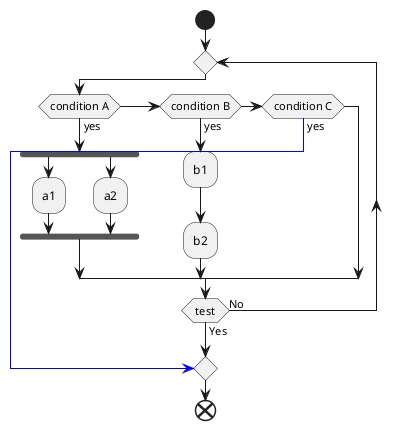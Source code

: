 {
  "sha1": "h1ebrv76t0bp3912t5lmr9ev3jybyap",
  "insertion": {
    "when": "2024-06-03T18:59:29.067Z",
    "url": "https://github.com/plantuml/plantuml/issues/399",
    "user": "plantuml@gmail.com"
  }
}
@startuml
start
   repeat 
   if(condition A) then (yes)
    fork
   :a1;
    fork again
   :a2;
   end fork
   elseif(condition B) then (yes)
    :b1;
    :b2;
   elseif(condition C) then (yes)
   -[#blue]->
   break   
   endif
   repeat while(test) is (No) not (Yes)
 end
@enduml
